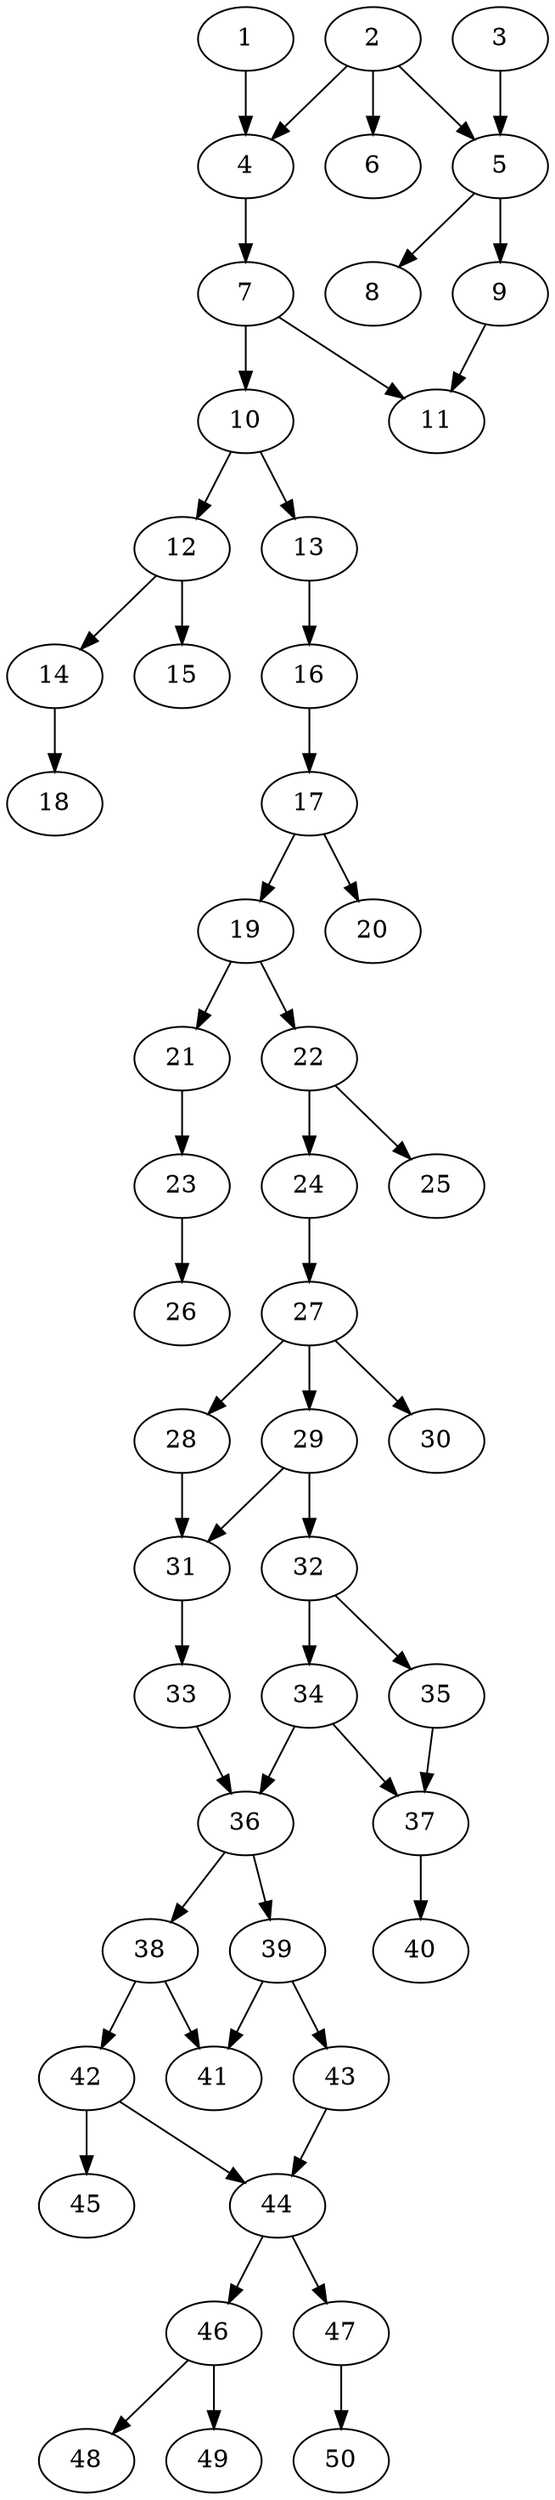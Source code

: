 // DAG automatically generated by daggen at Thu Oct  3 14:07:57 2019
// ./daggen --dot -n 50 --ccr 0.4 --fat 0.3 --regular 0.7 --density 0.5 --mindata 5242880 --maxdata 52428800 
digraph G {
  1 [size="27246080", alpha="0.09", expect_size="10898432"] 
  1 -> 4 [size ="10898432"]
  2 [size="109319680", alpha="0.07", expect_size="43727872"] 
  2 -> 4 [size ="43727872"]
  2 -> 5 [size ="43727872"]
  2 -> 6 [size ="43727872"]
  3 [size="105164800", alpha="0.16", expect_size="42065920"] 
  3 -> 5 [size ="42065920"]
  4 [size="43765760", alpha="0.11", expect_size="17506304"] 
  4 -> 7 [size ="17506304"]
  5 [size="18055680", alpha="0.12", expect_size="7222272"] 
  5 -> 8 [size ="7222272"]
  5 -> 9 [size ="7222272"]
  6 [size="42923520", alpha="0.17", expect_size="17169408"] 
  7 [size="79326720", alpha="0.14", expect_size="31730688"] 
  7 -> 10 [size ="31730688"]
  7 -> 11 [size ="31730688"]
  8 [size="98885120", alpha="0.15", expect_size="39554048"] 
  9 [size="91955200", alpha="0.09", expect_size="36782080"] 
  9 -> 11 [size ="36782080"]
  10 [size="73971200", alpha="0.17", expect_size="29588480"] 
  10 -> 12 [size ="29588480"]
  10 -> 13 [size ="29588480"]
  11 [size="50362880", alpha="0.20", expect_size="20145152"] 
  12 [size="101245440", alpha="0.08", expect_size="40498176"] 
  12 -> 14 [size ="40498176"]
  12 -> 15 [size ="40498176"]
  13 [size="24430080", alpha="0.13", expect_size="9772032"] 
  13 -> 16 [size ="9772032"]
  14 [size="117660160", alpha="0.19", expect_size="47064064"] 
  14 -> 18 [size ="47064064"]
  15 [size="63098880", alpha="0.17", expect_size="25239552"] 
  16 [size="16737280", alpha="0.13", expect_size="6694912"] 
  16 -> 17 [size ="6694912"]
  17 [size="117601280", alpha="0.11", expect_size="47040512"] 
  17 -> 19 [size ="47040512"]
  17 -> 20 [size ="47040512"]
  18 [size="80384000", alpha="0.08", expect_size="32153600"] 
  19 [size="53317120", alpha="0.15", expect_size="21326848"] 
  19 -> 21 [size ="21326848"]
  19 -> 22 [size ="21326848"]
  20 [size="105034240", alpha="0.09", expect_size="42013696"] 
  21 [size="84441600", alpha="0.04", expect_size="33776640"] 
  21 -> 23 [size ="33776640"]
  22 [size="82268160", alpha="0.16", expect_size="32907264"] 
  22 -> 24 [size ="32907264"]
  22 -> 25 [size ="32907264"]
  23 [size="14215680", alpha="0.04", expect_size="5686272"] 
  23 -> 26 [size ="5686272"]
  24 [size="92446720", alpha="0.17", expect_size="36978688"] 
  24 -> 27 [size ="36978688"]
  25 [size="84121600", alpha="0.10", expect_size="33648640"] 
  26 [size="66723840", alpha="0.09", expect_size="26689536"] 
  27 [size="24074240", alpha="0.19", expect_size="9629696"] 
  27 -> 28 [size ="9629696"]
  27 -> 29 [size ="9629696"]
  27 -> 30 [size ="9629696"]
  28 [size="90383360", alpha="0.03", expect_size="36153344"] 
  28 -> 31 [size ="36153344"]
  29 [size="21649920", alpha="0.01", expect_size="8659968"] 
  29 -> 31 [size ="8659968"]
  29 -> 32 [size ="8659968"]
  30 [size="111751680", alpha="0.09", expect_size="44700672"] 
  31 [size="44247040", alpha="0.04", expect_size="17698816"] 
  31 -> 33 [size ="17698816"]
  32 [size="69207040", alpha="0.13", expect_size="27682816"] 
  32 -> 34 [size ="27682816"]
  32 -> 35 [size ="27682816"]
  33 [size="46914560", alpha="0.04", expect_size="18765824"] 
  33 -> 36 [size ="18765824"]
  34 [size="69429760", alpha="0.14", expect_size="27771904"] 
  34 -> 36 [size ="27771904"]
  34 -> 37 [size ="27771904"]
  35 [size="49448960", alpha="0.11", expect_size="19779584"] 
  35 -> 37 [size ="19779584"]
  36 [size="109882880", alpha="0.09", expect_size="43953152"] 
  36 -> 38 [size ="43953152"]
  36 -> 39 [size ="43953152"]
  37 [size="44625920", alpha="0.05", expect_size="17850368"] 
  37 -> 40 [size ="17850368"]
  38 [size="37859840", alpha="0.12", expect_size="15143936"] 
  38 -> 41 [size ="15143936"]
  38 -> 42 [size ="15143936"]
  39 [size="57400320", alpha="0.06", expect_size="22960128"] 
  39 -> 41 [size ="22960128"]
  39 -> 43 [size ="22960128"]
  40 [size="64130560", alpha="0.16", expect_size="25652224"] 
  41 [size="118914560", alpha="0.18", expect_size="47565824"] 
  42 [size="23083520", alpha="0.11", expect_size="9233408"] 
  42 -> 44 [size ="9233408"]
  42 -> 45 [size ="9233408"]
  43 [size="100705280", alpha="0.05", expect_size="40282112"] 
  43 -> 44 [size ="40282112"]
  44 [size="127170560", alpha="0.12", expect_size="50868224"] 
  44 -> 46 [size ="50868224"]
  44 -> 47 [size ="50868224"]
  45 [size="89072640", alpha="0.11", expect_size="35629056"] 
  46 [size="36400640", alpha="0.20", expect_size="14560256"] 
  46 -> 48 [size ="14560256"]
  46 -> 49 [size ="14560256"]
  47 [size="90754560", alpha="0.10", expect_size="36301824"] 
  47 -> 50 [size ="36301824"]
  48 [size="120701440", alpha="0.13", expect_size="48280576"] 
  49 [size="75553280", alpha="0.18", expect_size="30221312"] 
  50 [size="113484800", alpha="0.19", expect_size="45393920"] 
}
